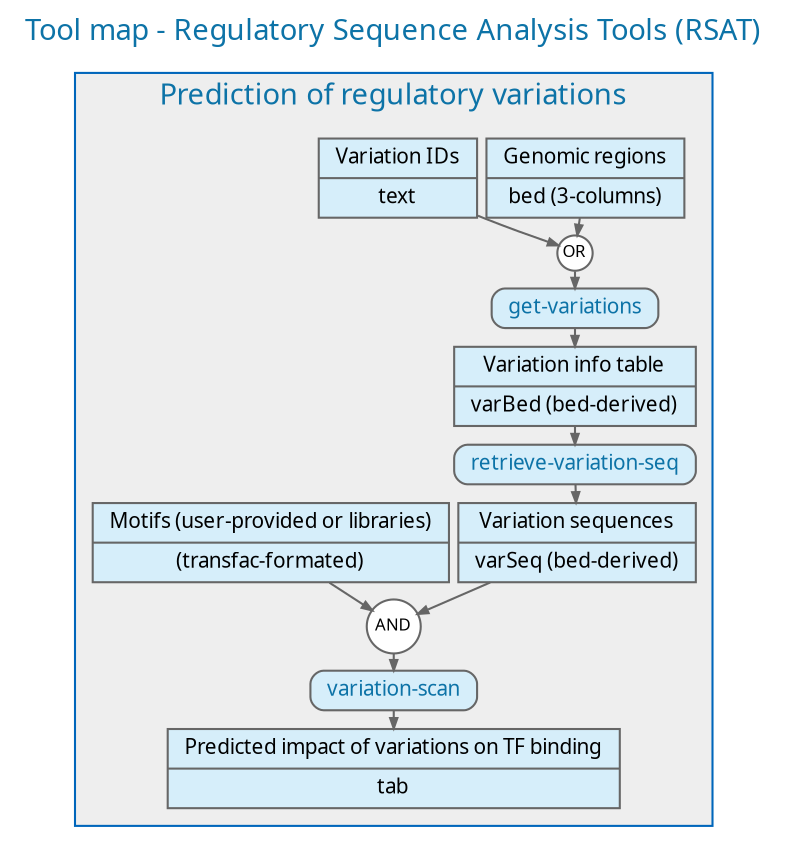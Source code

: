 ################################################################
## Tool map of the tools to analyze regulatory variants in 
## Regulatory Sequence Analysis Tools (RSAT)
##
## Author: Jacques van Helden

digraph {	
	## General properties of the graph (font, color, ...)
	graph [fontname="ArialBlack",fontsize="14", label="Tool map - Regulatory Sequence Analysis Tools (RSAT)" labelloc="t", fontcolor="#0066BB", nodesep="0.05", ranksep="0.1", URL="http://localhost/rsat/", fontcolor="#0D73A7"];
	edge [fontname="ArialMT",fontsize="10",labelfontname="ArialMT",labelfontsize="10", arrowsize="0.5", color="#666666"];
	node [fontname="ArialMT",fontsize="10",shape=record,height="0.2", color="#666666"];

	subgraph cluster_0 {
		color="#0066BB";
		bgcolor="#EEEEEE";
		label = "Prediction of regulatory variations";

    genomic_regions  [shape="record", style="filled", fillcolor="#D6EEFA", label="{Genomic regions|bed (3-columns)}"];
    variation_ids  [shape="record", style="filled", fillcolor="#D6EEFA", label="{Variation IDs|text}"];
    genomic_regions -> 	get_variations_input
    variation_ids -> 	get_variations_input
    get_variations_input  [shape="circle", style="filled", fillcolor="#FFFFFF", label="OR" fontsize=8 width="0.001" height="0.001" margin="0"];
    get_variations_input -> get_variations
    get_variations  [shape="record", style="rounded, filled", fillcolor="#D6EEFA", label="{get-variations}", URL="http://localhost/rsat/get-variations_form.cgi", fontcolor="#0D73A7"];
    get_variations -> variation_info_table
    variation_info_table  [shape="record", style="filled", fillcolor="#D6EEFA", label="{Variation info table|varBed (bed-derived)}"];
    variation_info_table -> retrieve_variation_seq
    retrieve_variation_seq  [shape="record", style="rounded, filled", fillcolor="#D6EEFA", label="{retrieve-variation-seq}", URL="http://localhost/rsat/retrieve-variation-seq_form.cgi", fontcolor="#0D73A7"];
    retrieve_variation_seq -> variation_sequences
    variation_sequences   [shape="record", style="filled", fillcolor="#D6EEFA", label="{Variation sequences|varSeq (bed-derived)}"];

    motifs   [shape="record", style="filled", fillcolor="#D6EEFA", label="{Motifs (user-provided or libraries)|(transfac-formated)}"];

    variation_sequences -> variation_scan_input
    motifs -> variation_scan_input

    variation_scan_input [shape="circle", style="filled", fillcolor="#FFFFFF", label="AND" fontsize=8 width="0.001" height="0.001" margin="0"];
    variation_scan_input -> variation_scan
    variation_scan  [shape="record", style="rounded, filled", fillcolor="#D6EEFA", label="{variation-scan}", URL="http://localhost/rsat/variation-scan_form.cgi", fontcolor="#0D73A7"];
    variation_scan -> variation_impact
    variation_impact   [shape="record", style="filled", fillcolor="#D6EEFA", label="{Predicted impact of variations on TF binding|tab}"];
    }    

}



